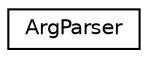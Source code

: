 digraph "Graphical Class Hierarchy"
{
 // LATEX_PDF_SIZE
  edge [fontname="Helvetica",fontsize="10",labelfontname="Helvetica",labelfontsize="10"];
  node [fontname="Helvetica",fontsize="10",shape=record];
  rankdir="LR";
  Node0 [label="ArgParser",height=0.2,width=0.4,color="black", fillcolor="white", style="filled",URL="$classArgParser.html",tooltip="A parser to interpret the key-value pairs entered on the command line."];
}
